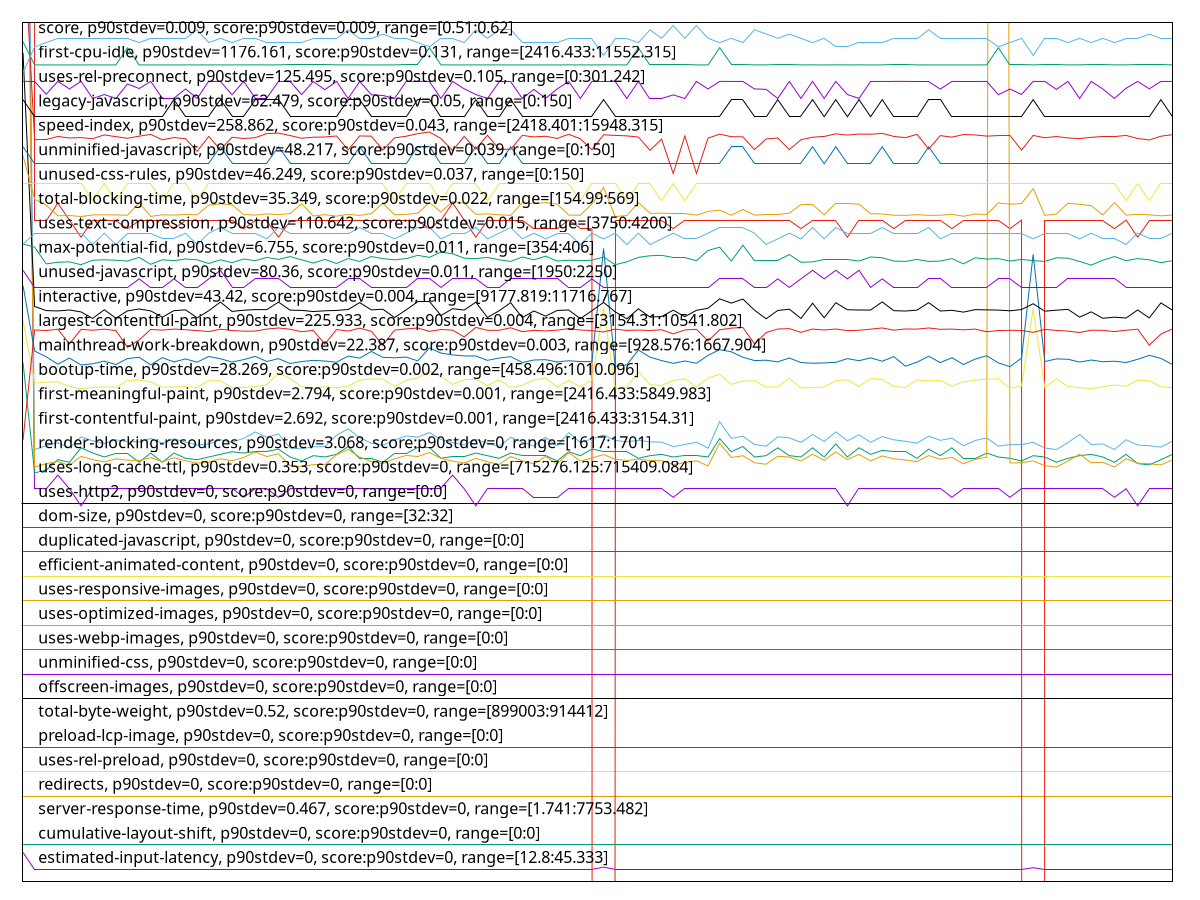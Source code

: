 reset

$estimatedInputLatencyP90Stdev0ScoreP90Stdev0Range12845333 <<EOF
0 1.1912786885245907
1 0.4912786885245907
2 0.4912786885245907
3 0.4912786885245907
4 0.4912786885245907
5 0.4912786885245907
6 0.4912786885245907
7 0.4912786885245907
8 0.4912786885245907
9 0.4912786885245907
10 0.4912786885245907
11 0.4912786885245907
12 0.4912786885245907
13 0.4912786885245907
14 0.4912786885245907
15 0.4912786885245907
16 0.4912786885245907
17 0.4912786885245907
18 0.4912786885245907
19 0.4912786885245907
20 0.4912786885245907
21 0.4912786885245907
22 0.4912786885245907
23 0.4912786885245907
24 0.4912786885245907
25 0.4912786885245907
26 0.4912786885245907
27 0.4912786885245907
28 0.4912786885245907
29 0.4912786885245907
30 0.4912786885245907
31 0.4912786885245907
32 0.4912786885245907
33 0.4912786885245907
34 0.4912786885245907
35 0.4912786885245907
36 0.4912786885245907
37 0.4912786885245907
38 0.4912786885245907
39 0.4912786885245907
40 0.4912786885245907
41 0.4912786885245907
42 0.4912786885245907
43 0.4912786885245907
44 0.4912786885245907
45 0.4912786885245907
46 0.4912786885245907
47 0.4912786885245907
48 0.4912786885245907
49 0.4912786885245907
50 0.589393442622951
51 0.4912786885245907
52 0.4912786885245907
53 0.4912786885245907
54 0.4912786885245907
55 0.4912786885245907
56 0.4912786885245907
57 0.4912786885245907
58 0.4912786885245907
59 0.4912786885245907
60 0.4912786885245907
61 0.4912786885245907
62 0.4912786885245907
63 0.4912786885245907
64 0.4912786885245907
65 0.4912786885245907
66 0.4912786885245907
67 0.4912786885245907
68 0.4912786885245907
69 0.4912786885245907
70 0.4912786885245907
71 0.4912786885245907
72 0.4912786885245907
73 0.4912786885245907
74 0.4912786885245907
75 0.4912786885245907
76 0.4912786885245907
77 0.4912786885245907
78 0.4912786885245907
79 0.4912786885245907
80 0.4912786885245907
81 0.4912786885245907
82 0.4912786885245907
83 0.4912786885245907
84 0.4912786885245907
85 0.4912786885245907
86 0.4912786885245907
87 0.5652950819672133
88 0.4912786885245907
89 0.4912786885245907
90 0.4912786885245907
91 0.4912786885245907
92 0.4912786885245907
93 0.4912786885245907
94 0.4912786885245907
95 0.4912786885245907
96 0.4912786885245907
97 0.4912786885245907
98 0.4912786885245907
99 0.4912786885245907
EOF

$cumulativeLayoutShiftP90Stdev0ScoreP90Stdev0Range00 <<EOF
0 1.5
1 1.5
2 1.5
3 1.5
4 1.5
5 1.5
6 1.5
7 1.5
8 1.5
9 1.5
10 1.5
11 1.5
12 1.5
13 1.5
14 1.5
15 1.5
16 1.5
17 1.5
18 1.5
19 1.5
20 1.5
21 1.5
22 1.5
23 1.5
24 1.5
25 1.5
26 1.5
27 1.5
28 1.5
29 1.5
30 1.5
31 1.5
32 1.5
33 1.5
34 1.5
35 1.5
36 1.5
37 1.5
38 1.5
39 1.5
40 1.5
41 1.5
42 1.5
43 1.5
44 1.5
45 1.5
46 1.5
47 1.5
48 1.5
49 1.5
50 1.5
51 1.5
52 1.5
53 1.5
54 1.5
55 1.5
56 1.5
57 1.5
58 1.5
59 1.5
60 1.5
61 1.5
62 1.5
63 1.5
64 1.5
65 1.5
66 1.5
67 1.5
68 1.5
69 1.5
70 1.5
71 1.5
72 1.5
73 1.5
74 1.5
75 1.5
76 1.5
77 1.5
78 1.5
79 1.5
80 1.5
81 1.5
82 1.5
83 1.5
84 1.5
85 1.5
86 1.5
87 1.5
88 1.5
89 1.5
90 1.5
91 1.5
92 1.5
93 1.5
94 1.5
95 1.5
96 1.5
97 1.5
98 1.5
99 1.5
EOF

$serverResponseTimeP90Stdev0467ScoreP90Stdev0Range17417753482 <<EOF
0 3714.632140981341
1 -35.09273807878371
2 -34.65203317208018
3 -34.97324948168627
4 -35.041943331029735
5 -35.16772080165862
6 -35.17062335867313
7 -34.964058051140306
8 -35.13821147201107
9 -35.20497028334487
10 -35.126601243953026
11 -35.27076157567382
12 -34.70476295784383
13 -34.816027643400155
14 -35.231093296475485
15 -34.80538493434694
16 -34.909393227366984
17 -35.32591015894957
18 -33.536967519004854
19 -34.6370366275052
20 -35.32591015894957
21 -34.69992536281964
22 -35.19723013130617
23 -35.33171527297859
24 -34.44933794056671
25 -35.299787145818954
26 -35.232060815480324
27 -35.13966275051833
28 -34.64864685556325
29 -34.82618659295095
30 -34.83828058051142
31 -34.80586869384936
32 -35.31284865238426
33 -34.85472840359366
34 -35.298819626814115
35 -34.74539875604701
36 -35.24076848652386
37 -35.171107118175556
38 -34.97131444367659
39 -34.711535590877695
40 -35.28285556323429
41 -34.834894263994485
42 -35.15901313061508
43 -34.68541257774708
44 -35.24415480304079
45 -34.77781064270907
46 -34.81844644091225
47 -35.26737525915689
48 -35.286725639253646
49 -35.32252384243264
50 -35.012917760884605
51 -35.26253766413271
52 -35.27463165169318
53 -34.68105874222531
54 -34.86440359364204
55 -34.89149412577749
56 -34.79377470628889
57 -34.732821008984125
58 -34.83441050449207
59 -35.34622805805116
60 -34.6834775397374
61 -35.295433310297184
62 -35.28575812024881
63 -35.08451416724259
64 -35.1362764340014
65 -35.00421008984107
66 -34.86198479612994
67 -35.27705044920527
68 -34.7734568071873
69 -35.310913614374584
70 -35.2881769177609
71 -35.150789219073964
72 -34.80635245335178
73 -34.8223165169316
74 -34.98582722874915
75 -35.24270352453353
76 -35.04049205252248
77 -35.34526053904632
78 -34.80877125086387
79 -35.05452107809262
80 -35.295433310297184
81 -35.26689149965448
82 -34.8145763648929
83 -34.69557152729787
84 -35.02743054595717
85 -34.65977332411888
86 -35.12224740843126
87 -34.881818935729115
88 -35.19674637180375
89 -34.76668417415344
90 -34.95002902557016
91 -34.625910158949566
92 -34.8044174153421
93 -34.64139046302697
94 -35.08548168624743
95 -35.17062335867313
96 -35.28962819626816
97 -34.81215756738081
98 -34.79087214927438
99 -35.232060815480324
EOF

$redirectsP90Stdev0ScoreP90Stdev0Range00 <<EOF
0 3.5
1 3.5
2 3.5
3 3.5
4 3.5
5 3.5
6 3.5
7 3.5
8 3.5
9 3.5
10 3.5
11 3.5
12 3.5
13 3.5
14 3.5
15 3.5
16 3.5
17 3.5
18 3.5
19 3.5
20 3.5
21 3.5
22 3.5
23 3.5
24 3.5
25 3.5
26 3.5
27 3.5
28 3.5
29 3.5
30 3.5
31 3.5
32 3.5
33 3.5
34 3.5
35 3.5
36 3.5
37 3.5
38 3.5
39 3.5
40 3.5
41 3.5
42 3.5
43 3.5
44 3.5
45 3.5
46 3.5
47 3.5
48 3.5
49 3.5
50 3.5
51 3.5
52 3.5
53 3.5
54 3.5
55 3.5
56 3.5
57 3.5
58 3.5
59 3.5
60 3.5
61 3.5
62 3.5
63 3.5
64 3.5
65 3.5
66 3.5
67 3.5
68 3.5
69 3.5
70 3.5
71 3.5
72 3.5
73 3.5
74 3.5
75 3.5
76 3.5
77 3.5
78 3.5
79 3.5
80 3.5
81 3.5
82 3.5
83 3.5
84 3.5
85 3.5
86 3.5
87 3.5
88 3.5
89 3.5
90 3.5
91 3.5
92 3.5
93 3.5
94 3.5
95 3.5
96 3.5
97 3.5
98 3.5
99 3.5
EOF

$usesRelPreloadP90Stdev0ScoreP90Stdev0Range00 <<EOF
0 4.5
1 4.5
2 4.5
3 4.5
4 4.5
5 4.5
6 4.5
7 4.5
8 4.5
9 4.5
10 4.5
11 4.5
12 4.5
13 4.5
14 4.5
15 4.5
16 4.5
17 4.5
18 4.5
19 4.5
20 4.5
21 4.5
22 4.5
23 4.5
24 4.5
25 4.5
26 4.5
27 4.5
28 4.5
29 4.5
30 4.5
31 4.5
32 4.5
33 4.5
34 4.5
35 4.5
36 4.5
37 4.5
38 4.5
39 4.5
40 4.5
41 4.5
42 4.5
43 4.5
44 4.5
45 4.5
46 4.5
47 4.5
48 4.5
49 4.5
50 4.5
51 4.5
52 4.5
53 4.5
54 4.5
55 4.5
56 4.5
57 4.5
58 4.5
59 4.5
60 4.5
61 4.5
62 4.5
63 4.5
64 4.5
65 4.5
66 4.5
67 4.5
68 4.5
69 4.5
70 4.5
71 4.5
72 4.5
73 4.5
74 4.5
75 4.5
76 4.5
77 4.5
78 4.5
79 4.5
80 4.5
81 4.5
82 4.5
83 4.5
84 4.5
85 4.5
86 4.5
87 4.5
88 4.5
89 4.5
90 4.5
91 4.5
92 4.5
93 4.5
94 4.5
95 4.5
96 4.5
97 4.5
98 4.5
99 4.5
EOF

$preloadLcpImageP90Stdev0ScoreP90Stdev0Range00 <<EOF
0 5.5
1 5.5
2 5.5
3 5.5
4 5.5
5 5.5
6 5.5
7 5.5
8 5.5
9 5.5
10 5.5
11 5.5
12 5.5
13 5.5
14 5.5
15 5.5
16 5.5
17 5.5
18 5.5
19 5.5
20 5.5
21 5.5
22 5.5
23 5.5
24 5.5
25 5.5
26 5.5
27 5.5
28 5.5
29 5.5
30 5.5
31 5.5
32 5.5
33 5.5
34 5.5
35 5.5
36 5.5
37 5.5
38 5.5
39 5.5
40 5.5
41 5.5
42 5.5
43 5.5
44 5.5
45 5.5
46 5.5
47 5.5
48 5.5
49 5.5
50 5.5
51 5.5
52 5.5
53 5.5
54 5.5
55 5.5
56 5.5
57 5.5
58 5.5
59 5.5
60 5.5
61 5.5
62 5.5
63 5.5
64 5.5
65 5.5
66 5.5
67 5.5
68 5.5
69 5.5
70 5.5
71 5.5
72 5.5
73 5.5
74 5.5
75 5.5
76 5.5
77 5.5
78 5.5
79 5.5
80 5.5
81 5.5
82 5.5
83 5.5
84 5.5
85 5.5
86 5.5
87 5.5
88 5.5
89 5.5
90 5.5
91 5.5
92 5.5
93 5.5
94 5.5
95 5.5
96 5.5
97 5.5
98 5.5
99 5.5
EOF

$totalByteWeightP90Stdev052ScoreP90Stdev0Range899003914412 <<EOF
0 2938.3974999999627
1 27.09749999997439
2 27.09749999997439
3 27.79749999998603
4 27.09749999997439
5 26.397499999962747
6 27.09749999997439
7 27.09749999997439
8 27.09749999997439
9 26.74749999999767
10 27.09749999997439
11 27.09749999997439
12 27.09749999997439
13 26.74749999999767
14 27.09749999997439
15 27.09749999997439
16 27.09749999997439
17 27.09749999997439
18 27.09749999997439
19 26.74749999999767
20 27.09749999997439
21 27.09749999997439
22 26.397499999962747
23 27.09749999997439
24 27.09749999997439
25 27.09749999997439
26 27.09749999997439
27 27.09749999997439
28 27.09749999997439
29 27.09749999997439
30 27.09749999997439
31 27.09749999997439
32 27.09749999997439
33 27.09749999997439
34 27.09749999997439
35 26.74749999999767
36 27.09749999997439
37 27.79749999998603
38 27.09749999997439
39 26.397499999962747
40 27.09749999997439
41 27.09749999997439
42 27.09749999997439
43 27.09749999997439
44 26.74749999999767
45 26.74749999999767
46 26.74749999999767
47 27.09749999997439
48 26.74749999999767
49 26.74749999999767
50 -2454.7525000000023
51 27.09749999997439
52 27.09749999997439
53 27.09749999997439
54 27.09749999997439
55 27.09749999997439
56 26.74749999999767
57 27.09749999997439
58 27.09749999997439
59 27.09749999997439
60 27.09749999997439
61 27.09749999997439
62 27.09749999997439
63 27.09749999997439
64 27.09749999997439
65 27.09749999997439
66 27.09749999997439
67 26.74749999999767
68 27.09749999997439
69 27.09749999997439
70 27.09749999997439
71 26.397499999962747
72 27.09749999997439
73 27.09749999997439
74 27.09749999997439
75 26.74749999999767
76 27.09749999997439
77 27.09749999997439
78 27.09749999997439
79 27.09749999997439
80 26.74749999999767
81 27.09749999997439
82 27.09749999997439
83 27.09749999997439
84 27.09749999997439
85 26.74749999999767
86 27.09749999997439
87 -2454.7525000000023
88 27.09749999997439
89 27.09749999997439
90 27.09749999997439
91 27.09749999997439
92 27.09749999997439
93 27.09749999997439
94 26.74749999999767
95 27.09749999997439
96 26.397499999962747
97 27.09749999997439
98 27.09749999997439
99 27.09749999997439
EOF

$offscreenImagesP90Stdev0ScoreP90Stdev0Range00 <<EOF
0 7.5
1 7.5
2 7.5
3 7.5
4 7.5
5 7.5
6 7.5
7 7.5
8 7.5
9 7.5
10 7.5
11 7.5
12 7.5
13 7.5
14 7.5
15 7.5
16 7.5
17 7.5
18 7.5
19 7.5
20 7.5
21 7.5
22 7.5
23 7.5
24 7.5
25 7.5
26 7.5
27 7.5
28 7.5
29 7.5
30 7.5
31 7.5
32 7.5
33 7.5
34 7.5
35 7.5
36 7.5
37 7.5
38 7.5
39 7.5
40 7.5
41 7.5
42 7.5
43 7.5
44 7.5
45 7.5
46 7.5
47 7.5
48 7.5
49 7.5
50 7.5
51 7.5
52 7.5
53 7.5
54 7.5
55 7.5
56 7.5
57 7.5
58 7.5
59 7.5
60 7.5
61 7.5
62 7.5
63 7.5
64 7.5
65 7.5
66 7.5
67 7.5
68 7.5
69 7.5
70 7.5
71 7.5
72 7.5
73 7.5
74 7.5
75 7.5
76 7.5
77 7.5
78 7.5
79 7.5
80 7.5
81 7.5
82 7.5
83 7.5
84 7.5
85 7.5
86 7.5
87 7.5
88 7.5
89 7.5
90 7.5
91 7.5
92 7.5
93 7.5
94 7.5
95 7.5
96 7.5
97 7.5
98 7.5
99 7.5
EOF

$unminifiedCssP90Stdev0ScoreP90Stdev0Range00 <<EOF
0 8.5
1 8.5
2 8.5
3 8.5
4 8.5
5 8.5
6 8.5
7 8.5
8 8.5
9 8.5
10 8.5
11 8.5
12 8.5
13 8.5
14 8.5
15 8.5
16 8.5
17 8.5
18 8.5
19 8.5
20 8.5
21 8.5
22 8.5
23 8.5
24 8.5
25 8.5
26 8.5
27 8.5
28 8.5
29 8.5
30 8.5
31 8.5
32 8.5
33 8.5
34 8.5
35 8.5
36 8.5
37 8.5
38 8.5
39 8.5
40 8.5
41 8.5
42 8.5
43 8.5
44 8.5
45 8.5
46 8.5
47 8.5
48 8.5
49 8.5
50 8.5
51 8.5
52 8.5
53 8.5
54 8.5
55 8.5
56 8.5
57 8.5
58 8.5
59 8.5
60 8.5
61 8.5
62 8.5
63 8.5
64 8.5
65 8.5
66 8.5
67 8.5
68 8.5
69 8.5
70 8.5
71 8.5
72 8.5
73 8.5
74 8.5
75 8.5
76 8.5
77 8.5
78 8.5
79 8.5
80 8.5
81 8.5
82 8.5
83 8.5
84 8.5
85 8.5
86 8.5
87 8.5
88 8.5
89 8.5
90 8.5
91 8.5
92 8.5
93 8.5
94 8.5
95 8.5
96 8.5
97 8.5
98 8.5
99 8.5
EOF

$usesWebpImagesP90Stdev0ScoreP90Stdev0Range00 <<EOF
0 9.5
1 9.5
2 9.5
3 9.5
4 9.5
5 9.5
6 9.5
7 9.5
8 9.5
9 9.5
10 9.5
11 9.5
12 9.5
13 9.5
14 9.5
15 9.5
16 9.5
17 9.5
18 9.5
19 9.5
20 9.5
21 9.5
22 9.5
23 9.5
24 9.5
25 9.5
26 9.5
27 9.5
28 9.5
29 9.5
30 9.5
31 9.5
32 9.5
33 9.5
34 9.5
35 9.5
36 9.5
37 9.5
38 9.5
39 9.5
40 9.5
41 9.5
42 9.5
43 9.5
44 9.5
45 9.5
46 9.5
47 9.5
48 9.5
49 9.5
50 9.5
51 9.5
52 9.5
53 9.5
54 9.5
55 9.5
56 9.5
57 9.5
58 9.5
59 9.5
60 9.5
61 9.5
62 9.5
63 9.5
64 9.5
65 9.5
66 9.5
67 9.5
68 9.5
69 9.5
70 9.5
71 9.5
72 9.5
73 9.5
74 9.5
75 9.5
76 9.5
77 9.5
78 9.5
79 9.5
80 9.5
81 9.5
82 9.5
83 9.5
84 9.5
85 9.5
86 9.5
87 9.5
88 9.5
89 9.5
90 9.5
91 9.5
92 9.5
93 9.5
94 9.5
95 9.5
96 9.5
97 9.5
98 9.5
99 9.5
EOF

$usesOptimizedImagesP90Stdev0ScoreP90Stdev0Range00 <<EOF
0 10.5
1 10.5
2 10.5
3 10.5
4 10.5
5 10.5
6 10.5
7 10.5
8 10.5
9 10.5
10 10.5
11 10.5
12 10.5
13 10.5
14 10.5
15 10.5
16 10.5
17 10.5
18 10.5
19 10.5
20 10.5
21 10.5
22 10.5
23 10.5
24 10.5
25 10.5
26 10.5
27 10.5
28 10.5
29 10.5
30 10.5
31 10.5
32 10.5
33 10.5
34 10.5
35 10.5
36 10.5
37 10.5
38 10.5
39 10.5
40 10.5
41 10.5
42 10.5
43 10.5
44 10.5
45 10.5
46 10.5
47 10.5
48 10.5
49 10.5
50 10.5
51 10.5
52 10.5
53 10.5
54 10.5
55 10.5
56 10.5
57 10.5
58 10.5
59 10.5
60 10.5
61 10.5
62 10.5
63 10.5
64 10.5
65 10.5
66 10.5
67 10.5
68 10.5
69 10.5
70 10.5
71 10.5
72 10.5
73 10.5
74 10.5
75 10.5
76 10.5
77 10.5
78 10.5
79 10.5
80 10.5
81 10.5
82 10.5
83 10.5
84 10.5
85 10.5
86 10.5
87 10.5
88 10.5
89 10.5
90 10.5
91 10.5
92 10.5
93 10.5
94 10.5
95 10.5
96 10.5
97 10.5
98 10.5
99 10.5
EOF

$usesResponsiveImagesP90Stdev0ScoreP90Stdev0Range00 <<EOF
0 11.5
1 11.5
2 11.5
3 11.5
4 11.5
5 11.5
6 11.5
7 11.5
8 11.5
9 11.5
10 11.5
11 11.5
12 11.5
13 11.5
14 11.5
15 11.5
16 11.5
17 11.5
18 11.5
19 11.5
20 11.5
21 11.5
22 11.5
23 11.5
24 11.5
25 11.5
26 11.5
27 11.5
28 11.5
29 11.5
30 11.5
31 11.5
32 11.5
33 11.5
34 11.5
35 11.5
36 11.5
37 11.5
38 11.5
39 11.5
40 11.5
41 11.5
42 11.5
43 11.5
44 11.5
45 11.5
46 11.5
47 11.5
48 11.5
49 11.5
50 11.5
51 11.5
52 11.5
53 11.5
54 11.5
55 11.5
56 11.5
57 11.5
58 11.5
59 11.5
60 11.5
61 11.5
62 11.5
63 11.5
64 11.5
65 11.5
66 11.5
67 11.5
68 11.5
69 11.5
70 11.5
71 11.5
72 11.5
73 11.5
74 11.5
75 11.5
76 11.5
77 11.5
78 11.5
79 11.5
80 11.5
81 11.5
82 11.5
83 11.5
84 11.5
85 11.5
86 11.5
87 11.5
88 11.5
89 11.5
90 11.5
91 11.5
92 11.5
93 11.5
94 11.5
95 11.5
96 11.5
97 11.5
98 11.5
99 11.5
EOF

$efficientAnimatedContentP90Stdev0ScoreP90Stdev0Range00 <<EOF
0 12.5
1 12.5
2 12.5
3 12.5
4 12.5
5 12.5
6 12.5
7 12.5
8 12.5
9 12.5
10 12.5
11 12.5
12 12.5
13 12.5
14 12.5
15 12.5
16 12.5
17 12.5
18 12.5
19 12.5
20 12.5
21 12.5
22 12.5
23 12.5
24 12.5
25 12.5
26 12.5
27 12.5
28 12.5
29 12.5
30 12.5
31 12.5
32 12.5
33 12.5
34 12.5
35 12.5
36 12.5
37 12.5
38 12.5
39 12.5
40 12.5
41 12.5
42 12.5
43 12.5
44 12.5
45 12.5
46 12.5
47 12.5
48 12.5
49 12.5
50 12.5
51 12.5
52 12.5
53 12.5
54 12.5
55 12.5
56 12.5
57 12.5
58 12.5
59 12.5
60 12.5
61 12.5
62 12.5
63 12.5
64 12.5
65 12.5
66 12.5
67 12.5
68 12.5
69 12.5
70 12.5
71 12.5
72 12.5
73 12.5
74 12.5
75 12.5
76 12.5
77 12.5
78 12.5
79 12.5
80 12.5
81 12.5
82 12.5
83 12.5
84 12.5
85 12.5
86 12.5
87 12.5
88 12.5
89 12.5
90 12.5
91 12.5
92 12.5
93 12.5
94 12.5
95 12.5
96 12.5
97 12.5
98 12.5
99 12.5
EOF

$duplicatedJavascriptP90Stdev0ScoreP90Stdev0Range00 <<EOF
0 13.5
1 13.5
2 13.5
3 13.5
4 13.5
5 13.5
6 13.5
7 13.5
8 13.5
9 13.5
10 13.5
11 13.5
12 13.5
13 13.5
14 13.5
15 13.5
16 13.5
17 13.5
18 13.5
19 13.5
20 13.5
21 13.5
22 13.5
23 13.5
24 13.5
25 13.5
26 13.5
27 13.5
28 13.5
29 13.5
30 13.5
31 13.5
32 13.5
33 13.5
34 13.5
35 13.5
36 13.5
37 13.5
38 13.5
39 13.5
40 13.5
41 13.5
42 13.5
43 13.5
44 13.5
45 13.5
46 13.5
47 13.5
48 13.5
49 13.5
50 13.5
51 13.5
52 13.5
53 13.5
54 13.5
55 13.5
56 13.5
57 13.5
58 13.5
59 13.5
60 13.5
61 13.5
62 13.5
63 13.5
64 13.5
65 13.5
66 13.5
67 13.5
68 13.5
69 13.5
70 13.5
71 13.5
72 13.5
73 13.5
74 13.5
75 13.5
76 13.5
77 13.5
78 13.5
79 13.5
80 13.5
81 13.5
82 13.5
83 13.5
84 13.5
85 13.5
86 13.5
87 13.5
88 13.5
89 13.5
90 13.5
91 13.5
92 13.5
93 13.5
94 13.5
95 13.5
96 13.5
97 13.5
98 13.5
99 13.5
EOF

$domSizeP90Stdev0ScoreP90Stdev0Range3232 <<EOF
0 14.5
1 14.5
2 14.5
3 14.5
4 14.5
5 14.5
6 14.5
7 14.5
8 14.5
9 14.5
10 14.5
11 14.5
12 14.5
13 14.5
14 14.5
15 14.5
16 14.5
17 14.5
18 14.5
19 14.5
20 14.5
21 14.5
22 14.5
23 14.5
24 14.5
25 14.5
26 14.5
27 14.5
28 14.5
29 14.5
30 14.5
31 14.5
32 14.5
33 14.5
34 14.5
35 14.5
36 14.5
37 14.5
38 14.5
39 14.5
40 14.5
41 14.5
42 14.5
43 14.5
44 14.5
45 14.5
46 14.5
47 14.5
48 14.5
49 14.5
50 14.5
51 14.5
52 14.5
53 14.5
54 14.5
55 14.5
56 14.5
57 14.5
58 14.5
59 14.5
60 14.5
61 14.5
62 14.5
63 14.5
64 14.5
65 14.5
66 14.5
67 14.5
68 14.5
69 14.5
70 14.5
71 14.5
72 14.5
73 14.5
74 14.5
75 14.5
76 14.5
77 14.5
78 14.5
79 14.5
80 14.5
81 14.5
82 14.5
83 14.5
84 14.5
85 14.5
86 14.5
87 14.5
88 14.5
89 14.5
90 14.5
91 14.5
92 14.5
93 14.5
94 14.5
95 14.5
96 14.5
97 14.5
98 14.5
99 14.5
EOF

$usesHttp2P90Stdev0ScoreP90Stdev0Range00 <<EOF
0 15.5
1 15.5
2 15.5
3 15.5
4 15.5
5 15.5
6 15.5
7 15.5
8 15.5
9 15.5
10 15.5
11 15.5
12 15.5
13 15.5
14 15.5
15 15.5
16 15.5
17 15.5
18 15.5
19 15.5
20 15.5
21 15.5
22 15.5
23 15.5
24 15.5
25 15.5
26 15.5
27 15.5
28 15.5
29 15.5
30 15.5
31 15.5
32 15.5
33 15.5
34 15.5
35 15.5
36 15.5
37 15.5
38 15.5
39 15.5
40 15.5
41 15.5
42 15.5
43 15.5
44 15.5
45 15.5
46 15.5
47 15.5
48 15.5
49 15.5
50 15.5
51 15.5
52 15.5
53 15.5
54 15.5
55 15.5
56 15.5
57 15.5
58 15.5
59 15.5
60 15.5
61 15.5
62 15.5
63 15.5
64 15.5
65 15.5
66 15.5
67 15.5
68 15.5
69 15.5
70 15.5
71 15.5
72 15.5
73 15.5
74 15.5
75 15.5
76 15.5
77 15.5
78 15.5
79 15.5
80 15.5
81 15.5
82 15.5
83 15.5
84 15.5
85 15.5
86 15.5
87 15.5
88 15.5
89 15.5
90 15.5
91 15.5
92 15.5
93 15.5
94 15.5
95 15.5
96 15.5
97 15.5
98 15.5
99 15.5
EOF

$usesLongCacheTtlP90Stdev0353ScoreP90Stdev0Range715276125715409084 <<EOF
0 61.92555500008166
1 16.089943888946436
2 16.089943888946436
3 16.649943888973212
4 16.089943888946436
5 15.389943888934795
6 16.089943888946436
7 16.089943888946436
8 16.089943888946436
9 16.089943888946436
10 16.089943888946436
11 16.089943888946436
12 16.089943888946436
13 16.089943888946436
14 16.089943888946436
15 16.089943888946436
16 16.089943888946436
17 16.089943888946436
18 16.089943888946436
19 15.739943888940616
20 16.089943888946436
21 16.089943888946436
22 15.739943888940616
23 16.089943888946436
24 16.089943888946436
25 16.089943888946436
26 16.089943888946436
27 16.089943888946436
28 16.089943888946436
29 16.089943888946436
30 16.089943888946436
31 16.089943888946436
32 16.089943888946436
33 16.089943888946436
34 16.089943888946436
35 16.089943888946436
36 16.089943888946436
37 16.649943888973212
38 16.089943888946436
39 15.389943888934795
40 16.089943888946436
41 16.089943888946436
42 16.089943888946436
43 16.089943888946436
44 15.739943888940616
45 15.739943888940616
46 15.739943888940616
47 16.089943888946436
48 16.089943888946436
49 16.089943888946436
50 16.089943888946436
51 16.089943888946436
52 16.089943888946436
53 16.089943888946436
54 16.089943888946436
55 16.089943888946436
56 15.739943888940616
57 16.089943888946436
58 16.089943888946436
59 16.089943888946436
60 16.089943888946436
61 16.089943888946436
62 16.089943888946436
63 16.089943888946436
64 16.089943888946436
65 16.089943888946436
66 16.089943888946436
67 16.089943888946436
68 16.089943888946436
69 16.089943888946436
70 16.089943888946436
71 15.389943888934795
72 16.089943888946436
73 16.089943888946436
74 16.089943888946436
75 16.089943888946436
76 16.089943888946436
77 16.089943888946436
78 16.089943888946436
79 16.089943888946436
80 15.739943888940616
81 16.089943888946436
82 16.089943888946436
83 16.089943888946436
84 16.089943888946436
85 15.739943888940616
86 16.089943888946436
87 16.089943888946436
88 16.089943888946436
89 16.089943888946436
90 16.089943888946436
91 16.089943888946436
92 16.089943888946436
93 16.089943888946436
94 15.739943888940616
95 16.089943888946436
96 15.389943888934795
97 16.089943888946436
98 16.089943888946436
99 16.089943888946436
EOF

$renderBlockingResourcesP90Stdev3068ScoreP90Stdev0Range16171701 <<EOF
0 21.26815384615385
1 16.745076923076923
2 16.85276923076924
3 17.28353846153847
4 17.17584615384615
5 17.76815384615385
6 17.55276923076923
7 17.391230769230773
8 17.55276923076923
9 17.55276923076923
10 17.17584615384615
11 17.55276923076923
12 17.17584615384615
13 17.55276923076923
14 17.33738461538462
15 17.28353846153847
16 17.391230769230773
17 17.498923076923077
18 17.60661538461538
19 17.55276923076923
20 17.60661538461538
21 17.60661538461538
22 17.7143076923077
23 17.391230769230773
24 17.229692307692304
25 17.445076923076925
26 17.391230769230773
27 17.498923076923077
28 17.822000000000003
29 17.33738461538462
30 17.33738461538462
31 17.17584615384615
32 17.55276923076923
33 17.55276923076923
34 17.76815384615385
35 17.76815384615385
36 17.33738461538462
37 17.391230769230773
38 17.391230769230773
39 17.55276923076923
40 17.445076923076925
41 17.33738461538462
42 17.55276923076923
43 17.445076923076925
44 17.445076923076925
45 17.445076923076925
46 17.229692307692304
47 17.60661538461538
48 17.445076923076925
49 17.7143076923077
50 17.60661538461538
51 17.60661538461538
52 17.60661538461538
53 17.33738461538462
54 17.445076923076925
55 17.498923076923077
56 17.391230769230773
57 17.445076923076925
58 17.445076923076925
59 17.391230769230773
60 18.145076923076928
61 17.60661538461538
62 17.822000000000003
63 17.391230769230773
64 17.445076923076925
65 17.76815384615385
66 17.445076923076925
67 17.391230769230773
68 17.76815384615385
69 17.391230769230773
70 17.929692307692306
71 17.391230769230773
72 17.76815384615385
73 17.498923076923077
74 17.660461538461547
75 17.60661538461538
76 17.60661538461538
77 17.33738461538462
78 17.7143076923077
79 17.445076923076925
80 17.76815384615385
81 17.33738461538462
82 17.33738461538462
83 17.55276923076923
84 17.391230769230773
85 17.33738461538462
86 17.229692307692304
87 17.445076923076925
88 17.391230769230773
89 17.17584615384615
90 17.33738461538462
91 17.445076923076925
92 17.498923076923077
93 17.391230769230773
94 17.17584615384615
95 17.498923076923077
96 17.122
97 17.068153846153848
98 17.28353846153847
99 17.498923076923077
EOF

$firstContentfulPaintP90Stdev2692ScoreP90Stdev0001Range2416433315431 <<EOF
0 63.8987279899809
1 17.696411145898594
2 17.858277144646223
3 17.96898472135257
4 17.768421164683815
5 18.214632811521653
6 18.05469542892928
7 17.943186349405153
8 18.093662241703242
9 18.02621703193492
10 18.009059862241713
11 18.14731909830934
12 17.95762592360677
13 18.13990519724487
14 17.99753825923611
15 17.886774326862906
16 17.924714214151578
17 18.093530745147177
18 17.999729868503465
19 18.156336005009393
20 18.412409893550432
21 18.20198409517849
22 18.335108703819685
23 17.76278559799627
24 17.72183381340014
25 17.811689793362603
26 17.81482066374454
27 18.282196994364455
28 18.541489417658113
29 18.17881565435195
30 17.955521978710095
31 17.871489417658154
32 18.092760551033223
33 18.252829430181635
34 18.202610269254876
35 18.39259148403258
36 18.11061903569194
37 17.9819465247339
38 17.887206386975635
39 18.113505698184127
40 17.951076142767704
41 17.81895341264874
42 18.199166311834716
43 17.99750068879149
44 17.844939636819078
45 18.200619035691943
46 17.851577082028825
47 18.38589142141518
48 17.987732373199776
49 18.13110118973077
50 18.29396906700066
51 18.07318008766441
52 18.011908954289282
53 18.076373575454028
54 18.01216568566062
55 17.999448090169096
56 17.818014151534157
57 17.90120763932373
58 17.997287789605537
59 17.75138922980591
60 18.842810644959314
61 18.155709830933034
62 18.240681653099585
63 17.903486912961853
64 17.831602128991904
65 18.21586011271134
66 18.173931496556065
67 17.988671634314386
68 18.314319724483454
69 18.02388140262994
70 18.421833813400156
71 18.055334126487168
72 18.303136255479046
73 17.992591484032573
74 18.230600250469678
75 18.09540926737637
76 18.035922730118983
77 17.95602291797121
78 18.247506950532284
79 18.073242705072033
80 18.16585385097062
81 17.851577082028825
82 18.068295929868526
83 18.168546399499064
84 17.837676017532914
85 17.897413024420814
86 17.900669129618052
87 17.993781214777755
88 17.762472510958077
89 17.694783093299975
90 17.984826925485322
91 18.311170068879193
92 17.904801878522278
93 17.924213274890434
94 17.69562842830311
95 18.098771822166583
96 17.881007263619324
97 17.855083656856635
98 17.79753825923609
99 18.039867626800316
EOF

$firstMeaningfulPaintP90Stdev2794ScoreP90Stdev0001Range24164335849983 <<EOF
0 56.43637848264717
1 16.97880432241655
2 17.117040672579662
3 17.211586849403005
4 17.040302118427235
5 17.421374548315924
6 17.284785269559023
7 17.18955459552788
8 17.318063598652458
9 17.260464228145423
10 17.245811709791553
11 17.36388747813203
12 17.201886240536624
13 17.35755587896017
14 17.235972062429852
15 17.14137775689659
16 17.17377907394254
17 17.31795129832929
18 17.23784373448234
19 17.371588071719458
20 17.59027958196782
21 17.410572326755783
22 17.52426303485899
23 17.035489247435066
24 17.00051571822553
25 17.077254272377985
26 17.079928089595825
27 17.479075523877214
28 17.700515718225546
29 17.390786079343656
30 17.200089435366237
31 17.12832418123901
32 17.3172935392937
33 17.45399511837377
34 17.41110709019938
35 17.5733543189788
36 17.332544992704328
37 17.22265645268493
38 17.141746743672655
39 17.33501025217919
40 17.19629261491687
41 17.083457528323407
42 17.4081658912597
43 17.23593997662323
44 17.10565021123162
45 17.409406542448806
46 17.111318703733446
47 17.567632350132584
48 17.227597666903534
49 17.35003710494354
50 17.489129076616365
51 17.300571486413247
52 17.24824488345979
53 17.303298779975478
54 17.248464136471654
55 17.237603090932737
56 17.082655383158055
57 17.15370405427089
58 17.23575815705243
59 17.02575655276209
60 17.957849234906348
61 17.37105330827589
62 17.44362070756847
63 17.155650593205507
64 17.094259749883577
65 17.42242268466532
66 17.38661492448381
67 17.228399812068886
68 17.506508888532437
69 17.258469560500885
70 17.59832777179355
71 17.285330728271447
72 17.49695801343026
73 17.231747431225642
74 17.435011016126992
75 17.319555588660023
76 17.268753061520755
77 17.20051724612108
78 17.449449629103412
79 17.30062496275758
80 17.37971647606176
81 17.111318703733446
82 17.29640033155337
83 17.38201595886909
84 200.591142842956
85 17.15046338780286
86 17.153244157709423
87 17.232763481768444
88 17.03522186571331
89 16.977413937463268
90 17.225116364525377
91 17.50381902841127
92 17.156773596437006
93 17.17335126318767
94 16.978135868112105
95 17.322427268351987
96 17.13645258558131
97 17.11431337901746
98 17.065168618553287
99 17.27212207121528
EOF

$bootupTimeP90Stdev28269ScoreP90Stdev0002Range4584961010096 <<EOF
0 22.992575269743874
1 20.42092164500672
2 20.455017959943465
3 20.47224709572891
4 20.270202902547485
5 20.189245268709712
6 20.24641028646282
7 20.26443572684339
8 20.25080202695715
9 20.520483849839703
10 20.551949946568303
11 20.46906187734841
12 20.248968113344134
13 20.258789203350684
14 20.27126464200765
15 20.236130718053015
16 20.520604502051086
17 20.51194167327381
18 20.225754627874103
19 20.24279072012134
20 20.272012685718224
21 20.349954014271432
22 20.843325037057465
23 20.60513344134579
24 20.271168120238546
25 20.20123809852115
26 20.27268833810197
27 20.21829832121066
28 20.301548347064703
29 20.533417766899927
30 20.591548002344098
31 20.58310234754731
32 20.281616601744286
33 20.533272984246267
34 20.63703388603537
35 20.901238098521148
36 20.68131324761281
37 20.361078148160914
38 20.557282774311417
39 20.569782343410665
40 20.320080526733083
41 20.552046468337412
42 20.23521376124651
43 20.329443138336377
44 20.54442124857803
45 20.623327794822295
46 20.260430073425486
47 20.53387624530318
48 20.257172463718152
49 20.550502120031712
50 23.511814126650364
51 20.18422613671619
52 20.23825419697335
53 20.896243096969904
54 20.359726843393425
55 20.32022530938674
56 20.525358199179564
57 20.600090178909994
58 20.255290289220586
59 20.626802578510116
60 20.774915233203487
61 20.3647942362715
62 20.49842862559895
63 20.519615153917748
64 20.255603984970183
65 20.26687290151332
66 20.614278878968594
67 20.217381364404147
68 20.23381419559447
69 20.259488986176702
70 20.52239015477955
71 20.55086407666586
72 20.27983094901582
73 20.606894963631973
74 20.569951256506602
75 20.28610486400772
76 20.232776586576577
77 20.550695163569927
78 20.51109710779413
79 20.526661243062495
80 20.296891171705333
81 20.472416008824844
82 20.539812334103207
83 20.57969995518632
84 20.595698438415663
85 20.208308318108173
86 20.295467475611016
87 23.451898238477728
88 20.23917115377986
89 20.591065393498567
90 20.284053776414215
91 20.227853976352165
92 20.197787445275605
93 20.265907683822263
94 20.339433141438864
95 20.294671171015892
96 20.543793857078835
97 20.514209934847806
98 20.270950946258058
99 20.23825419697335
EOF

$mainthreadWorkBreakdownP90Stdev22387ScoreP90Stdev0003Range9285761667904 <<EOF
0 24.413692682013846
1 21.733149915777652
2 21.494811903425045
3 21.192749391727503
4 21.446101441137937
5 21.158502713831187
6 21.210226464533037
7 21.31980535279806
8 21.176870671907174
9 21.42401272693244
10 21.4764177428411
11 21.165315365899318
12 21.459910162829875
13 21.285506269885833
14 21.408081602096203
15 21.276990454800675
16 21.50919708029197
17 21.415785139434774
18 21.28251918397904
19 21.378708590679402
20 21.515040239565792
21 21.303533595358413
22 21.420422983342696
23 21.221388732921582
24 21.30086093954707
25 21.350488489612573
26 21.32150851581509
27 21.273505521242758
28 21.525888077858887
29 21.439812839228903
30 21.714388920082353
31 21.472723189219543
32 21.455927381620818
33 21.485274190529665
34 21.32847838293094
35 21.858502713831186
36 21.648463410069247
37 21.573864869923263
38 21.53230769230769
39 21.529608833988398
40 21.351222159835306
41 21.445341568407265
42 21.502987085906803
43 21.262814897997387
44 21.364402021336325
45 21.378394160583944
46 21.28571588994947
47 21.333325846902497
48 21.30059891446753
49 21.29598727306757
50 25.93542953396967
51 21.104551749953217
52 21.16696612390043
53 21.77405203069437
54 21.48081976417743
55 21.34173685195583
56 21.22851581508516
57 21.324600411753696
58 21.23171252105559
59 21.555392101815467
60 21.788148979973794
61 21.700920830993827
62 21.477989893318366
63 21.341448624368336
64 21.35651506644208
65 21.288571963316492
66 21.445944226090212
67 21.260509077297403
68 21.232053153658995
69 21.245468837731618
70 21.267007299270073
71 21.421523488676776
72 21.335631667602474
73 21.452704473142436
74 21.31485307879469
75 21.504375818828372
76 21.110945161894072
77 21.277121467340454
78 21.519285045854396
79 21.258805914280373
80 21.4582332023208
81 21.17820699981284
82 21.40116413999626
83 21.540482874789447
84 21.245940482874797
85 21.09236758375445
86 21.444581695676586
87 25.696305446378418
88 21.300101066816396
89 21.409129702414376
90 21.39537338573835
91 21.279401085532477
92 21.364244806288603
93 21.29347183230395
94 21.315743964065135
95 21.262055025266704
96 21.39251731237133
97 21.55628298708591
98 21.431690061763057
99 21.177971177241254
EOF

$largestContentfulPaintP90Stdev225933ScoreP90Stdev0004Range31543110541802 <<EOF
0 18.085808337593164
1 22.595375691168023
2 22.573011785236687
3 22.624186795799755
4 22.02695438727238
5 22.622521511515952
6 22.583584216670417
7 22.628127010826844
8 22.570211346740972
9 21.88849311994482
10 22.18127239660536
11 22.616332912850623
12 22.589494695370497
13 22.63294093792894
14 22.604373598185333
15 22.57128680193002
16 22.529974243168446
17 22.626664421498067
18 22.571716286510277
19 22.545777890963766
20 22.54813867816797
21 22.631757561681503
22 22.67731942112105
23 22.624518790772314
24 22.523086362524232
25 22.57864227005821
26 22.016399570623644
27 22.611895173843024
28 22.550245706279792
29 22.670728243415624
30 22.54031761993344
31 21.977717003059027
32 22.58807470633735
33 22.637460972962195
34 22.675031685303566
35 22.53850273490471
36 22.613960101369425
37 22.587942814073088
38 22.308983647982352
39 22.70031483583368
40 22.57825814906409
41 22.58244756332787
42 22.68455022789873
43 22.5266960817094
44 22.580024905752957
45 22.55686489898902
46 22.587931570593298
47 22.649896261605075
48 22.593779647980565
49 22.569574403611117
50 22.514221191032163
51 22.629840079899733
52 22.576579872314756
53 22.591698448640365
54 22.57467881850623
55 22.602798792681924
56 22.43559147674594
57 22.595474062442886
58 22.622918156497278
59 22.14637794477185
60 22.60090654626589
61 22.671244506529113
62 22.69770603620454
63 22.024604187678307
64 22.48877907019063
65 22.633886327187582
66 22.648967737566114
67 22.498340868951082
68 22.632639706366348
69 22.59485505559017
70 22.634623868229625
71 22.56774827510261
72 22.58313060472485
73 22.627256890418987
74 22.67771700305903
75 22.58737439370615
76 22.635781009690895
77 22.628739155837394
78 22.677428420411196
79 22.62317613189458
80 22.631210535158047
81 22.6019019065458
82 22.630587458986597
83 22.52146043041968
84 22.57228533151498
85 22.582487540144886
86 22.57354678748315
87 22.499381983947345
88 22.61850509068143
89 22.5775041800488
90 22.54790665646984
91 22.491269688354475
92 22.586097634112715
93 22.580142025334055
94 22.52899349941226
95 22.584021463106527
96 22.62644329972895
97 21.972010937067832
98 22.427439016944724
99 22.642549896840713
EOF

$interactiveP90Stdev4342ScoreP90Stdev0004Range917781911716767 <<EOF
0 33.95338992709497
1 23.55628958118691
2 23.389141387243946
3 23.37485415241496
4 23.414862274832807
5 23.333501904808827
6 23.069378299277354
7 23.422446061038976
8 23.078371055049935
9 23.377819387055588
10 23.455097996723417
11 23.376241220900013
12 23.117212622811543
13 23.386232193605565
14 23.419596773299567
15 23.09129624089399
16 23.382961846841503
17 23.739610220686203
18 23.35456344470022
19 23.403834436227207
20 23.428855133362546
21 23.428284416948728
22 23.73562078841806
23 23.407783072363443
24 23.39790611411076
25 23.34963355423323
26 23.380750267058858
27 23.395563557273015
28 23.431971098974792
29 23.71637145564953
30 23.418252648111277
31 23.44448456093147
32 23.102293692087372
33 23.417752358704128
34 23.757373715387153
35 23.76616850256172
36 23.1881272506174
37 23.467399104077685
38 23.41106823456488
39 23.734572971977343
40 23.106695380004318
41 23.380292920948435
42 23.71220810302956
43 23.102769718531846
44 23.373817071798413
45 23.160379654138374
46 23.394180783117633
47 23.413037184720892
48 23.05752444635877
49 23.384533571502587
50 23.723877943921572
51 23.338511240374807
52 23.050310401937608
53 23.461047790488244
54 23.12521360314566
55 23.145875985093774
56 23.40463532871162
57 23.139022386583477
58 23.399952362200942
59 23.484490536184488
60 23.870187903116232
61 23.695711435582744
62 23.861940642975256
63 23.406179140229803
64 23.054980270742767
65 23.393067478149383
66 23.448128299660773
67 23.066168502561723
68 23.69165758836948
69 23.094069406610153
70 23.711939707424854
71 23.42406072899682
72 23.412299418882725
73 23.412393035269638
74 23.746221341220988
75 23.38572954231708
76 23.37103649333382
77 23.407931226737233
78 23.713872155778652
79 23.371541077070646
80 23.400521360882898
81 23.32660306418581
82 23.42732656671471
83 23.418574722836908
84 23.41049708871809
85 23.380013789519566
86 23.4330917043035
87 23.669956193356484
88 23.365013695964528
89 23.405116293635217
90 23.44018378976189
91 23.121073010472948
92 23.337435510791188
93 23.072876889663647
94 23.11955324720094
95 23.0835272566908
96 23.413893903491072
97 23.09072197662843
98 23.70389642794344
99 23.405698175306192
EOF

$unusedJavascriptP90Stdev8036ScoreP90Stdev0011Range19502250 <<EOF
0 25.039
1 24.339000000000002
2 24.339000000000002
3 24.339000000000002
4 24.339000000000002
5 24.339000000000002
6 24.339000000000002
7 24.339000000000002
8 24.339000000000002
9 24.339000000000002
10 24.689
11 24.339000000000002
12 24.339000000000002
13 24.689
14 24.339000000000002
15 24.339000000000002
16 24.689
17 25.039
18 24.339000000000002
19 24.339000000000002
20 24.689
21 24.689
22 24.689
23 24.339000000000002
24 24.339000000000002
25 24.339000000000002
26 24.339000000000002
27 24.339000000000002
28 24.689
29 24.689
30 24.339000000000002
31 24.339000000000002
32 24.339000000000002
33 24.339000000000002
34 24.689
35 24.689
36 24.339000000000002
37 24.689
38 24.689
39 24.689
40 24.339000000000002
41 24.339000000000002
42 24.689
43 24.689
44 24.689
45 24.689
46 24.689
47 24.339000000000002
48 24.339000000000002
49 24.689
50 24.339000000000002
51 24.339000000000002
52 24.339000000000002
53 24.339000000000002
54 24.339000000000002
55 24.339000000000002
56 24.339000000000002
57 24.339000000000002
58 24.339000000000002
59 24.339000000000002
60 24.689
61 24.689
62 24.689
63 24.339000000000002
64 24.339000000000002
65 24.689
66 24.339000000000002
67 24.689
68 25.039
69 24.689
70 25.039
71 24.689
72 25.039
73 24.339000000000002
74 24.689
75 24.339000000000002
76 24.339000000000002
77 24.339000000000002
78 24.689
79 24.689
80 24.339000000000002
81 24.339000000000002
82 24.339000000000002
83 24.339000000000002
84 24.689
85 24.689
86 24.339000000000002
87 24.339000000000002
88 24.339000000000002
89 24.339000000000002
90 24.689
91 24.689
92 24.689
93 24.689
94 24.689
95 24.339000000000002
96 24.339000000000002
97 24.339000000000002
98 24.339000000000002
99 24.339000000000002
EOF

$maxPotentialFidP90Stdev6755ScoreP90Stdev0011Range354406 <<EOF
0 26.119
1 25.985666666666667
2 25.302333333333333
3 25.369
4 25.385666666666665
5 25.269
6 25.452333333333332
7 25.469
8 25.452333333333332
9 25.419
10 25.569
11 25.285666666666664
12 25.469
13 25.435666666666666
14 25.502333333333333
15 25.469
16 25.319
17 25.469
18 25.352333333333334
19 25.502333333333333
20 25.435666666666666
21 25.569
22 25.485666666666667
23 25.602333333333334
24 25.469
25 25.335666666666665
26 25.485666666666667
27 25.319
28 25.519
29 25.40233333333333
30 25.602333333333334
31 25.519
32 25.469
33 25.519
34 25.65233333333333
35 25.569
36 25.785666666666664
37 25.719
38 25.535666666666664
39 25.519
40 25.569
41 25.469
42 25.40233333333333
43 25.585666666666665
44 25.469
45 25.619
46 25.419
47 25.452333333333332
48 25.435666666666666
49 25.452333333333332
50 25.585666666666665
51 25.269
52 25.385666666666665
53 25.569
54 25.635666666666665
55 25.65233333333333
56 25.569
57 25.569
58 25.435666666666666
59 25.852333333333334
60 25.985666666666667
61 25.419
62 26.069
63 25.435666666666666
64 25.452333333333332
65 25.452333333333332
66 25.685666666666666
67 25.369
68 25.385666666666665
69 25.469
70 25.469
71 25.469
72 25.419
73 25.585666666666665
74 25.552333333333333
75 25.419
76 25.40233333333333
77 25.485666666666667
78 25.40233333333333
79 25.419
80 25.519
81 25.302333333333333
82 25.552333333333333
83 25.502333333333333
84 25.519
85 25.419
86 25.485666666666667
87 25.435666666666666
88 25.40233333333333
89 25.552333333333333
90 25.535666666666664
91 25.40233333333333
92 25.252333333333333
93 25.452333333333332
94 25.602333333333334
95 25.435666666666666
96 25.519
97 25.469
98 25.352333333333334
99 25.435666666666666
EOF

$usesTextCompressionP90Stdev110642ScoreP90Stdev0015Range37504200 <<EOF
0 26.1094
1 26.56051111111111
2 26.56051111111111
3 26.56051111111111
4 26.56051111111111
5 26.56051111111111
6 26.093844444444443
7 26.56051111111111
8 26.093844444444443
9 26.56051111111111
10 26.56051111111111
11 26.56051111111111
12 26.327177777777777
13 26.327177777777777
14 26.56051111111111
15 26.093844444444443
16 26.56051111111111
17 26.793844444444446
18 26.56051111111111
19 26.56051111111111
20 26.56051111111111
21 26.327177777777777
22 26.793844444444446
23 26.56051111111111
24 26.56051111111111
25 26.56051111111111
26 26.56051111111111
27 26.56051111111111
28 26.56051111111111
29 26.793844444444446
30 26.56051111111111
31 26.56051111111111
32 26.327177777777777
33 26.56051111111111
34 26.793844444444446
35 26.793844444444446
36 26.327177777777777
37 26.56051111111111
38 26.56051111111111
39 26.793844444444446
40 26.327177777777777
41 26.56051111111111
42 26.793844444444446
43 26.327177777777777
44 26.56051111111111
45 26.327177777777777
46 26.56051111111111
47 26.56051111111111
48 26.093844444444443
49 26.56051111111111
50 26.327177777777777
51 26.56051111111111
52 26.093844444444443
53 26.56051111111111
54 26.093844444444443
55 26.327177777777777
56 26.56051111111111
57 26.327177777777777
58 26.327177777777777
59 26.56051111111111
60 26.793844444444446
61 26.793844444444446
62 26.793844444444446
63 26.56051111111111
64 26.093844444444443
65 26.327177777777777
66 26.56051111111111
67 26.327177777777777
68 26.793844444444446
69 26.327177777777777
70 26.793844444444446
71 26.56051111111111
72 26.56051111111111
73 26.56051111111111
74 26.793844444444446
75 26.56051111111111
76 26.56051111111111
77 26.56051111111111
78 26.793844444444446
79 26.327177777777777
80 26.56051111111111
81 26.56051111111111
82 26.56051111111111
83 26.56051111111111
84 26.56051111111111
85 26.56051111111111
86 26.56051111111111
87 26.327177777777777
88 26.56051111111111
89 26.56051111111111
90 26.56051111111111
91 26.327177777777777
92 26.56051111111111
93 26.327177777777777
94 26.327177777777777
95 26.093844444444443
96 26.56051111111111
97 26.327177777777777
98 26.327177777777777
99 26.56051111111111
EOF

$totalBlockingTimeP90Stdev35349ScoreP90Stdev0022Range15499569 <<EOF
0 29.73996281551726
1 27.953755918965516
2 27.70634212586207
3 27.2713735913793
4 27.28392833275862
5 27.241626608620685
6 27.30804816034483
7 27.314100746551723
8 27.30803186724138
9 27.295997298275854
10 27.802893850000004
11 27.247721436206895
12 27.314077212068966
13 27.302016694827582
14 27.326169712068964
15 27.314081436206887
16 27.712068850000005
17 27.76668695344828
18 27.72444557413793
19 27.32578953965517
20 27.30201307413793
21 27.35028410862069
22 27.32013522931033
23 27.36237660862069
24 27.76668695344828
25 27.26566798793103
26 27.32005678103448
27 27.25893350517242
28 27.332204194827586
29 27.289211522413787
30 27.362376608620682
31 27.784790401724134
32 27.314083246551725
33 27.332204194827586
34 27.380480056896538
35 27.814353332758625
36 27.428691350000005
37 27.857204194827588
38 27.78479040172414
39 27.332204194827586
40 27.350285315517244
41 27.31395290172414
42 27.28996281551724
43 27.808919281034484
44 27.76668695344828
45 27.814956479310347
46 27.74831798793104
47 27.30203178103448
48 27.295976177586205
49 27.760652470689664
50 28.436514539655178
51 27.24168695344828
52 27.283887298275864
53 27.814591694827584
54 27.3744214362069
55 27.380471005172417
56 27.350307643103445
57 27.350251522413792
58 27.300951608620686
59 27.45289385
60 27.500502901724133
61 27.295828332758624
62 27.531342125862068
63 27.30203178103448
64 27.3080662637931
65 27.308047556896557
66 27.38349729827586
67 27.730470100000005
68 27.735473591379314
69 27.31408566034483
70 27.76668695344828
71 27.76668695344828
72 27.748576263793108
73 27.356342125862074
74 27.344104194827583
75 27.29599729827586
76 27.289401608620693
77 27.320135229310342
78 27.289848160344828
79 27.29599729827586
80 27.33220419482759
81 27.253755918965513
82 27.34392014310344
83 27.32553005689655
84 27.79685936724138
85 27.747681350000004
86 27.772721436206897
87 28.388238677586212
88 27.28996281551724
89 27.344273160344827
90 27.7901339362069
91 27.742540574137934
92 27.68823867758621
93 27.3080662637931
94 27.81495195344828
95 27.302017298275857
96 27.332204194827586
97 27.314100746551727
98 27.271859367241376
99 27.302031781034476
EOF

$unusedCssRulesP90Stdev46249ScoreP90Stdev0037Range0150 <<EOF
0 28.590999999999998
1 28.590999999999998
2 28.590999999999998
3 28.590999999999998
4 28.590999999999998
5 28.590999999999998
6 27.891
7 28.590999999999998
8 27.891
9 28.590999999999998
10 28.590999999999998
11 28.590999999999998
12 27.891
13 28.590999999999998
14 28.590999999999998
15 27.891
16 28.590999999999998
17 28.590999999999998
18 28.590999999999998
19 28.590999999999998
20 28.590999999999998
21 28.590999999999998
22 28.590999999999998
23 28.590999999999998
24 28.590999999999998
25 28.590999999999998
26 28.590999999999998
27 28.590999999999998
28 28.590999999999998
29 28.590999999999998
30 28.590999999999998
31 28.590999999999998
32 27.891
33 28.590999999999998
34 28.590999999999998
35 28.590999999999998
36 27.891
37 28.590999999999998
38 28.590999999999998
39 28.590999999999998
40 27.891
41 28.590999999999998
42 28.590999999999998
43 28.590999999999998
44 28.590999999999998
45 28.590999999999998
46 28.590999999999998
47 28.590999999999998
48 27.891
49 28.590999999999998
50 28.590999999999998
51 28.590999999999998
52 27.891
53 28.590999999999998
54 28.590999999999998
55 27.891
56 28.590999999999998
57 27.891
58 28.590999999999998
59 28.590999999999998
60 28.590999999999998
61 28.590999999999998
62 28.590999999999998
63 28.590999999999998
64 28.590999999999998
65 28.590999999999998
66 28.590999999999998
67 28.590999999999998
68 28.590999999999998
69 28.590999999999998
70 28.590999999999998
71 28.590999999999998
72 28.590999999999998
73 28.590999999999998
74 28.590999999999998
75 28.590999999999998
76 28.590999999999998
77 28.590999999999998
78 28.590999999999998
79 28.590999999999998
80 28.590999999999998
81 28.590999999999998
82 28.590999999999998
83 28.590999999999998
84 28.590999999999998
85 28.590999999999998
86 28.590999999999998
87 28.590999999999998
88 28.590999999999998
89 28.590999999999998
90 28.590999999999998
91 28.590999999999998
92 28.590999999999998
93 28.590999999999998
94 28.590999999999998
95 27.891
96 28.590999999999998
97 27.891
98 28.590999999999998
99 28.590999999999998
EOF

$unminifiedJavascriptP90Stdev48217ScoreP90Stdev0039Range0150 <<EOF
0 30.102
1 29.402
2 29.402
3 29.402
4 29.402
5 29.402
6 29.402
7 29.402
8 29.402
9 29.402
10 29.402
11 29.402
12 29.402
13 29.402
14 29.402
15 29.402
16 29.402
17 30.102
18 29.402
19 29.402
20 29.402
21 29.402
22 30.102
23 29.402
24 29.402
25 29.402
26 29.402
27 29.402
28 29.402
29 30.102
30 29.402
31 29.402
32 29.402
33 29.402
34 30.102
35 30.102
36 29.402
37 29.402
38 29.402
39 30.102
40 29.402
41 29.402
42 30.102
43 29.402
44 29.402
45 29.402
46 29.402
47 29.402
48 29.402
49 29.402
50 29.402
51 29.402
52 29.402
53 29.402
54 29.402
55 29.402
56 29.402
57 29.402
58 29.402
59 29.402
60 29.402
61 30.102
62 30.102
63 29.402
64 29.402
65 29.402
66 29.402
67 29.402
68 30.102
69 29.402
70 30.102
71 29.402
72 29.402
73 29.402
74 30.102
75 29.402
76 29.402
77 29.402
78 30.102
79 29.402
80 29.402
81 29.402
82 29.402
83 29.402
84 29.402
85 29.402
86 29.402
87 29.402
88 29.402
89 29.402
90 29.402
91 29.402
92 29.402
93 29.402
94 29.402
95 29.402
96 29.402
97 29.402
98 29.402
99 29.402
EOF

$speedIndexP90Stdev258862ScoreP90Stdev0043Range241840115948315 <<EOF
0 39.20232188130559
1 30.39237683106859
2 30.398295751296683
3 30.522854840583555
4 30.461446508107436
5 30.476488154703897
6 30.431183361327356
7 30.587274682417505
8 30.51410739593213
9 30.447623244936498
10 30.53474989224167
11 30.60657152417481
12 30.387100402540394
13 30.47886197740116
14 30.430041925701484
15 29.913920744084077
16 30.524244696762125
17 29.9770709484611
18 30.49154696073194
19 30.44054643444195
20 30.471303268331702
21 30.640188833810953
22 30.660498738380902
23 30.561170958171783
24 30.450241603277778
25 30.491994479535737
26 30.501437498852628
27 30.54312201376555
28 29.974216803232736
29 30.54427132703422
30 30.53407100095125
31 29.96859441430926
32 30.4642223861559
33 30.533061764517623
34 30.638255946916594
35 30.706379553537197
36 30.43724089186949
37 29.949407237381845
38 30.52458128355132
39 30.00543291962219
40 30.574464867250356
41 30.002722550674868
42 29.995913152327244
43 30.566010534839048
44 30.504760986404513
45 30.532278608985415
46 30.440818971107568
47 30.613092870285282
48 30.428153260834517
49 29.97731394609355
50 30.591546985519308
51 30.566973193074052
52 30.54587827661367
53 30.499206158853106
54 29.95735893624144
55 30.413899796903703
56 29.00427189659011
57 30.544982821926972
58 29.00642985684834
59 30.452749181249438
60 30.618348963530913
61 30.512930776238584
62 30.506782091394278
63 29.984746973388415
64 30.419572910264222
65 30.45977098353297
66 29.98425208545093
67 30.389160576504786
68 30.492331169682867
69 30.52383957498252
70 30.62894285074151
71 30.580301058708095
72 30.621969655361298
73 30.61365126826882
74 30.649407237381844
75 30.524866788377622
76 30.474040515326017
77 30.6095924068064
78 30.007920091860772
79 30.55713390515302
80 30.494384867501186
81 30.600911832545023
82 30.585531905695156
83 30.53768273059437
84 30.558459622669748
85 30.56570458049324
86 29.962760563285112
87 30.565501082499797
88 30.469055364030275
89 30.522330795880233
90 30.461672594652445
91 30.436846863270382
92 30.487790731567422
93 30.522173910087933
94 30.51855788343222
95 30.565421900338656
96 30.439855005660075
97 30.37876779388862
98 30.533543439878045
99 30.59633671502511
EOF

$legacyJavascriptP90Stdev62479ScoreP90Stdev005Range0150 <<EOF
0 32.032000000000004
1 31.332
2 31.332
3 31.332
4 31.332
5 31.332
6 31.332
7 31.332
8 31.332
9 31.332
10 31.332
11 31.332
12 31.332
13 32.032000000000004
14 31.332
15 31.332
16 31.332
17 32.032000000000004
18 31.332
19 31.332
20 32.032000000000004
21 32.032000000000004
22 32.032000000000004
23 31.332
24 31.332
25 31.332
26 31.332
27 31.332
28 32.032000000000004
29 32.032000000000004
30 31.332
31 31.332
32 31.332
33 31.332
34 32.032000000000004
35 32.032000000000004
36 31.332
37 31.332
38 31.332
39 32.032000000000004
40 31.332
41 31.332
42 32.032000000000004
43 31.332
44 31.332
45 31.332
46 31.332
47 31.332
48 31.332
49 31.332
50 32.032000000000004
51 31.332
52 31.332
53 31.332
54 31.332
55 31.332
56 31.332
57 31.332
58 31.332
59 31.332
60 31.332
61 32.032000000000004
62 32.032000000000004
63 31.332
64 31.332
65 32.032000000000004
66 31.332
67 31.332
68 32.032000000000004
69 31.332
70 32.032000000000004
71 31.332
72 32.032000000000004
73 31.332
74 32.032000000000004
75 31.332
76 31.332
77 31.332
78 32.032000000000004
79 32.032000000000004
80 31.332
81 31.332
82 31.332
83 31.332
84 31.332
85 31.332
86 31.332
87 32.032000000000004
88 31.332
89 31.332
90 31.332
91 31.332
92 31.332
93 31.332
94 31.332
95 31.332
96 31.332
97 31.332
98 32.032000000000004
99 31.332
EOF

$usesRelPreconnectP90Stdev125495ScoreP90Stdev0105Range0301242 <<EOF
0 32.77928456369604
1 32.77774839387945
2 32.253739918917724
3 32.77821389988448
4 32.4697370363853
5 32.77891215889202
6 32.07948938633825
7 32.24010990765424
8 32.07948938633825
9 32.67178759037296
10 32.48859701145092
11 32.77859095974855
12 32.07948938633825
13 32.07948938633825
14 32.469352994019935
15 32.07948938633825
16 32.77774839387945
17 32.77774839387945
18 32.229626713095804
19 32.78063918617067
20 32.07948938633825
21 32.07948938633825
22 32.77848854842745
23 32.77774839387945
24 32.23677455803385
25 32.77774839387945
26 32.437880132291966
27 32.77850251360759
28 32.07948938633825
29 32.77774839387945
30 32.230816077973124
31 32.2040331922646
32 32.07948938633825
33 32.77812545374352
34 32.77899594997292
35 32.77794390640156
36 32.07948938633825
37 32.77774839387945
38 32.472667398498224
39 32.24161814434033
40 32.07948938633825
41 32.77774839387945
42 32.77774839387945
43 32.07948938633825
44 32.4553785022041
45 32.07948938633825
46 32.47057727486643
47 32.7786235451689
48 32.07948938633825
49 32.77892612407217
50 32.77794856146161
51 32.77902388033323
52 32.07948938633825
53 32.77785080520056
54 32.07948938633825
55 32.07948938633825
56 32.22522069735537
57 32.07948938633825
58 32.778050972782715
59 32.46781915080997
60 32.77912629165433
61 32.77820458976438
62 32.77850251360759
63 32.46971143430084
64 32.45377250524371
65 32.07948938633825
66 32.77813941892367
67 32.07948938633825
68 32.780066613784484
69 32.07948938633825
70 32.779489386338255
71 32.23975844834746
72 32.07948938633825
73 32.77774839387945
74 32.77814872904377
75 32.7786421654091
76 32.78007126884454
77 32.77774839387945
78 32.77774839387945
79 32.46137422226577
80 32.77903784551338
81 32.77774839387945
82 32.77774839387945
83 32.77925663333574
84 32.23680016011831
85 32.464102082856
86 32.245663391328684
87 32.77881905769101
88 32.77774839387945
89 32.450797924375415
90 32.778302346025434
91 32.07948938633825
92 32.77774839387945
93 32.46739786844367
94 32.07948938633825
95 32.49880788586653
96 32.77774839387945
97 32.4764030809034
98 32.77782752990031
99 32.778451307947044
EOF

$firstCpuIdleP90Stdev1176161ScoreP90Stdev0131Range241643311552315 <<EOF
0 34.40881804096009
1 33.454928282057026
2 33.45519818616089
3 33.45538278595031
4 33.45504835544946
5 33.45579239283599
6 33.45552570461081
7 33.455339768352324
8 33.45559067997786
9 34.15328620010671
10 33.455449609403495
11 33.45568015031697
12 33.4553638456778
13 33.455667787978136
14 33.455430397660706
15 33.45524570390081
16 33.455308966916874
17 33.4555904607134
18 33.4554340520683
19 33.45569518559394
20 33.456122177018614
21 33.455771301683576
22 33.45599328084212
23 33.45503895840136
24 33.45497067318514
25 33.455120503896566
26 33.45512572447885
27 33.45590505300159
28 33.45633741118485
29 33.45573266937471
30 33.45536033744651
31 33.455220217018116
32 33.45558917645016
33 33.45585608393981
34 33.455772345800035
35 34.15497067318513
36 33.455618954651484
37 33.45540439916095
38 33.45524642434116
39 33.45562376802835
40 33.45535292421967
41 33.45513261564746
42 33.455766603159525
43 33.455430335013716
44 33.45517594648038
45 33.4557690255097
46 33.45518701411481
47 33.4560779586867
48 33.455414046797
49 33.45565310770076
50 33.455924682390965
51 33.45555652692858
52 33.455454360133366
53 34.155425594725
54 33.45545478822112
55 33.455433582215896
56 33.455131049472776
57 33.455269770785115
58 33.455429980014124
59 33.45501995548186
60 34.15756373640355
61 33.45569414147748
62 33.45583582808056
63 33.45527357136901
64 33.45515370679987
65 33.45579443930424
66 33.455724525266355
67 33.455415612971684
68 33.455958616175785
69 33.455474323640004
70 33.45613789097127
71 33.45552676960959
72 33.455939968255876
73 33.4554221491407
74 33.45581901780562
75 33.45559359306277
76 33.45549440199945
77 33.45536117273967
78 33.455847208949926
79 33.45555663134023
80 33.45571105616407
81 33.45518701411481
82 33.455548382820226
83 33.45571554586483
84 34.15421421081278
85 33.45526344343939
86 33.45526887284496
87 33.455424132961966
88 33.45503843634313
89 33.45492556735424
90 33.45540920209665
91 33.45595336427001
92 33.45527576401357
93 33.45530813162371
94 33.45492697691145
95 33.45559919996814
96 33.45523608758825
97 33.45519286116697
98 33.45509690686466
99 33.45550097993313
EOF

$scoreP90Stdev0009ScoreP90Stdev0009Range051062 <<EOF
0 33.14374999999999
1 34.19374999999999
2 34.36874999999999
3 34.54374999999999
4 34.54374999999999
5 34.54374999999999
6 34.54374999999999
7 34.54374999999999
8 34.54374999999999
9 34.54374999999999
10 34.36874999999999
11 34.54374999999999
12 34.54374999999999
13 34.54374999999999
14 34.54374999999999
15 34.89374999999999
16 34.36874999999999
17 34.54374999999999
18 34.36874999999999
19 34.54374999999999
20 34.54374999999999
21 34.36874999999999
22 34.36874999999999
23 34.36874999999999
24 34.36874999999999
25 34.54374999999999
26 34.54374999999999
27 34.54374999999999
28 34.89374999999999
29 34.54374999999999
30 34.54374999999999
31 34.718749999999986
32 34.54374999999999
33 34.54374999999999
34 34.36874999999999
35 34.19374999999999
36 34.54374999999999
37 34.54374999999999
38 34.36874999999999
39 34.89374999999999
40 34.54374999999999
41 34.89374999999999
42 34.89374999999999
43 34.36874999999999
44 34.36874999999999
45 34.36874999999999
46 34.36874999999999
47 34.54374999999999
48 34.54374999999999
49 34.54374999999999
50 33.84374999999999
51 34.54374999999999
52 34.54374999999999
53 34.36874999999999
54 34.89374999999999
55 34.54374999999999
56 35.06874999999999
57 34.54374999999999
58 35.06874999999999
59 34.54374999999999
60 34.36874999999999
61 34.54374999999999
62 34.36874999999999
63 34.89374999999999
64 34.718749999999986
65 34.54374999999999
66 34.718749999999986
67 34.54374999999999
68 34.36874999999999
69 34.54374999999999
70 34.19374999999999
71 34.19374999999999
72 34.36874999999999
73 34.36874999999999
74 34.36874999999999
75 34.54374999999999
76 34.54374999999999
77 34.54374999999999
78 34.89374999999999
79 34.54374999999999
80 34.54374999999999
81 34.54374999999999
82 34.54374999999999
83 34.54374999999999
84 34.19374999999999
85 34.36874999999999
86 34.54374999999999
87 33.84374999999999
88 34.54374999999999
89 34.54374999999999
90 34.36874999999999
91 34.54374999999999
92 34.36874999999999
93 34.54374999999999
94 34.36874999999999
95 34.54374999999999
96 34.54374999999999
97 34.718749999999986
98 34.54374999999999
99 34.54374999999999
EOF

unset key
unset tics
set xrange [0:99]
set yrange [0:35.2]

set label "estimated-input-latency, p90stdev=0, score:p90stdev=0, range=[12.8:45.333]" at character 4.2, first 1 left front
set label "cumulative-layout-shift, p90stdev=0, score:p90stdev=0, range=[0:0]" at character 4.2, first 2 left front
set label "server-response-time, p90stdev=0.467, score:p90stdev=0, range=[1.741:7753.482]" at character 4.2, first 3 left front
set label "redirects, p90stdev=0, score:p90stdev=0, range=[0:0]" at character 4.2, first 4 left front
set label "uses-rel-preload, p90stdev=0, score:p90stdev=0, range=[0:0]" at character 4.2, first 5 left front
set label "preload-lcp-image, p90stdev=0, score:p90stdev=0, range=[0:0]" at character 4.2, first 6 left front
set label "total-byte-weight, p90stdev=0.52, score:p90stdev=0, range=[899003:914412]" at character 4.2, first 7 left front
set label "offscreen-images, p90stdev=0, score:p90stdev=0, range=[0:0]" at character 4.2, first 8 left front
set label "unminified-css, p90stdev=0, score:p90stdev=0, range=[0:0]" at character 4.2, first 9 left front
set label "uses-webp-images, p90stdev=0, score:p90stdev=0, range=[0:0]" at character 4.2, first 10 left front
set label "uses-optimized-images, p90stdev=0, score:p90stdev=0, range=[0:0]" at character 4.2, first 11 left front
set label "uses-responsive-images, p90stdev=0, score:p90stdev=0, range=[0:0]" at character 4.2, first 12 left front
set label "efficient-animated-content, p90stdev=0, score:p90stdev=0, range=[0:0]" at character 4.2, first 13 left front
set label "duplicated-javascript, p90stdev=0, score:p90stdev=0, range=[0:0]" at character 4.2, first 14 left front
set label "dom-size, p90stdev=0, score:p90stdev=0, range=[32:32]" at character 4.2, first 15 left front
set label "uses-http2, p90stdev=0, score:p90stdev=0, range=[0:0]" at character 4.2, first 16 left front
set label "uses-long-cache-ttl, p90stdev=0.353, score:p90stdev=0, range=[715276.125:715409.084]" at character 4.2, first 17 left front
set label "render-blocking-resources, p90stdev=3.068, score:p90stdev=0, range=[1617:1701]" at character 4.2, first 18 left front
set label "first-contentful-paint, p90stdev=2.692, score:p90stdev=0.001, range=[2416.433:3154.31]" at character 4.2, first 19 left front
set label "first-meaningful-paint, p90stdev=2.794, score:p90stdev=0.001, range=[2416.433:5849.983]" at character 4.2, first 20 left front
set label "bootup-time, p90stdev=28.269, score:p90stdev=0.002, range=[458.496:1010.096]" at character 4.2, first 21 left front
set label "mainthread-work-breakdown, p90stdev=22.387, score:p90stdev=0.003, range=[928.576:1667.904]" at character 4.2, first 22 left front
set label "largest-contentful-paint, p90stdev=225.933, score:p90stdev=0.004, range=[3154.31:10541.802]" at character 4.2, first 23 left front
set label "interactive, p90stdev=43.42, score:p90stdev=0.004, range=[9177.819:11716.767]" at character 4.2, first 24 left front
set label "unused-javascript, p90stdev=80.36, score:p90stdev=0.011, range=[1950:2250]" at character 4.2, first 25 left front
set label "max-potential-fid, p90stdev=6.755, score:p90stdev=0.011, range=[354:406]" at character 4.2, first 26 left front
set label "uses-text-compression, p90stdev=110.642, score:p90stdev=0.015, range=[3750:4200]" at character 4.2, first 27 left front
set label "total-blocking-time, p90stdev=35.349, score:p90stdev=0.022, range=[154.99:569]" at character 4.2, first 28 left front
set label "unused-css-rules, p90stdev=46.249, score:p90stdev=0.037, range=[0:150]" at character 4.2, first 29 left front
set label "unminified-javascript, p90stdev=48.217, score:p90stdev=0.039, range=[0:150]" at character 4.2, first 30 left front
set label "speed-index, p90stdev=258.862, score:p90stdev=0.043, range=[2418.401:15948.315]" at character 4.2, first 31 left front
set label "legacy-javascript, p90stdev=62.479, score:p90stdev=0.05, range=[0:150]" at character 4.2, first 32 left front
set label "uses-rel-preconnect, p90stdev=125.495, score:p90stdev=0.105, range=[0:301.242]" at character 4.2, first 33 left front
set label "first-cpu-idle, p90stdev=1176.161, score:p90stdev=0.131, range=[2416.433:11552.315]" at character 4.2, first 34 left front
set label "score, p90stdev=0.009, score:p90stdev=0.009, range=[0.51:0.62]" at character 4.2, first 35 left front
set terminal svg size 640, 4200 enhanced background rgb 'white'
set output "reports/report_00033_2021-03-01T14-23-16.841Z/correlation/astro-inner-cached/correlation.svg"

plot $estimatedInputLatencyP90Stdev0ScoreP90Stdev0Range12845333 with line, \
     $cumulativeLayoutShiftP90Stdev0ScoreP90Stdev0Range00 with line, \
     $serverResponseTimeP90Stdev0467ScoreP90Stdev0Range17417753482 with line, \
     $redirectsP90Stdev0ScoreP90Stdev0Range00 with line, \
     $usesRelPreloadP90Stdev0ScoreP90Stdev0Range00 with line, \
     $preloadLcpImageP90Stdev0ScoreP90Stdev0Range00 with line, \
     $totalByteWeightP90Stdev052ScoreP90Stdev0Range899003914412 with line, \
     $offscreenImagesP90Stdev0ScoreP90Stdev0Range00 with line, \
     $unminifiedCssP90Stdev0ScoreP90Stdev0Range00 with line, \
     $usesWebpImagesP90Stdev0ScoreP90Stdev0Range00 with line, \
     $usesOptimizedImagesP90Stdev0ScoreP90Stdev0Range00 with line, \
     $usesResponsiveImagesP90Stdev0ScoreP90Stdev0Range00 with line, \
     $efficientAnimatedContentP90Stdev0ScoreP90Stdev0Range00 with line, \
     $duplicatedJavascriptP90Stdev0ScoreP90Stdev0Range00 with line, \
     $domSizeP90Stdev0ScoreP90Stdev0Range3232 with line, \
     $usesHttp2P90Stdev0ScoreP90Stdev0Range00 with line, \
     $usesLongCacheTtlP90Stdev0353ScoreP90Stdev0Range715276125715409084 with line, \
     $renderBlockingResourcesP90Stdev3068ScoreP90Stdev0Range16171701 with line, \
     $firstContentfulPaintP90Stdev2692ScoreP90Stdev0001Range2416433315431 with line, \
     $firstMeaningfulPaintP90Stdev2794ScoreP90Stdev0001Range24164335849983 with line, \
     $bootupTimeP90Stdev28269ScoreP90Stdev0002Range4584961010096 with line, \
     $mainthreadWorkBreakdownP90Stdev22387ScoreP90Stdev0003Range9285761667904 with line, \
     $largestContentfulPaintP90Stdev225933ScoreP90Stdev0004Range31543110541802 with line, \
     $interactiveP90Stdev4342ScoreP90Stdev0004Range917781911716767 with line, \
     $unusedJavascriptP90Stdev8036ScoreP90Stdev0011Range19502250 with line, \
     $maxPotentialFidP90Stdev6755ScoreP90Stdev0011Range354406 with line, \
     $usesTextCompressionP90Stdev110642ScoreP90Stdev0015Range37504200 with line, \
     $totalBlockingTimeP90Stdev35349ScoreP90Stdev0022Range15499569 with line, \
     $unusedCssRulesP90Stdev46249ScoreP90Stdev0037Range0150 with line, \
     $unminifiedJavascriptP90Stdev48217ScoreP90Stdev0039Range0150 with line, \
     $speedIndexP90Stdev258862ScoreP90Stdev0043Range241840115948315 with line, \
     $legacyJavascriptP90Stdev62479ScoreP90Stdev005Range0150 with line, \
     $usesRelPreconnectP90Stdev125495ScoreP90Stdev0105Range0301242 with line, \
     $firstCpuIdleP90Stdev1176161ScoreP90Stdev0131Range241643311552315 with line, \
     $scoreP90Stdev0009ScoreP90Stdev0009Range051062 with line

reset
